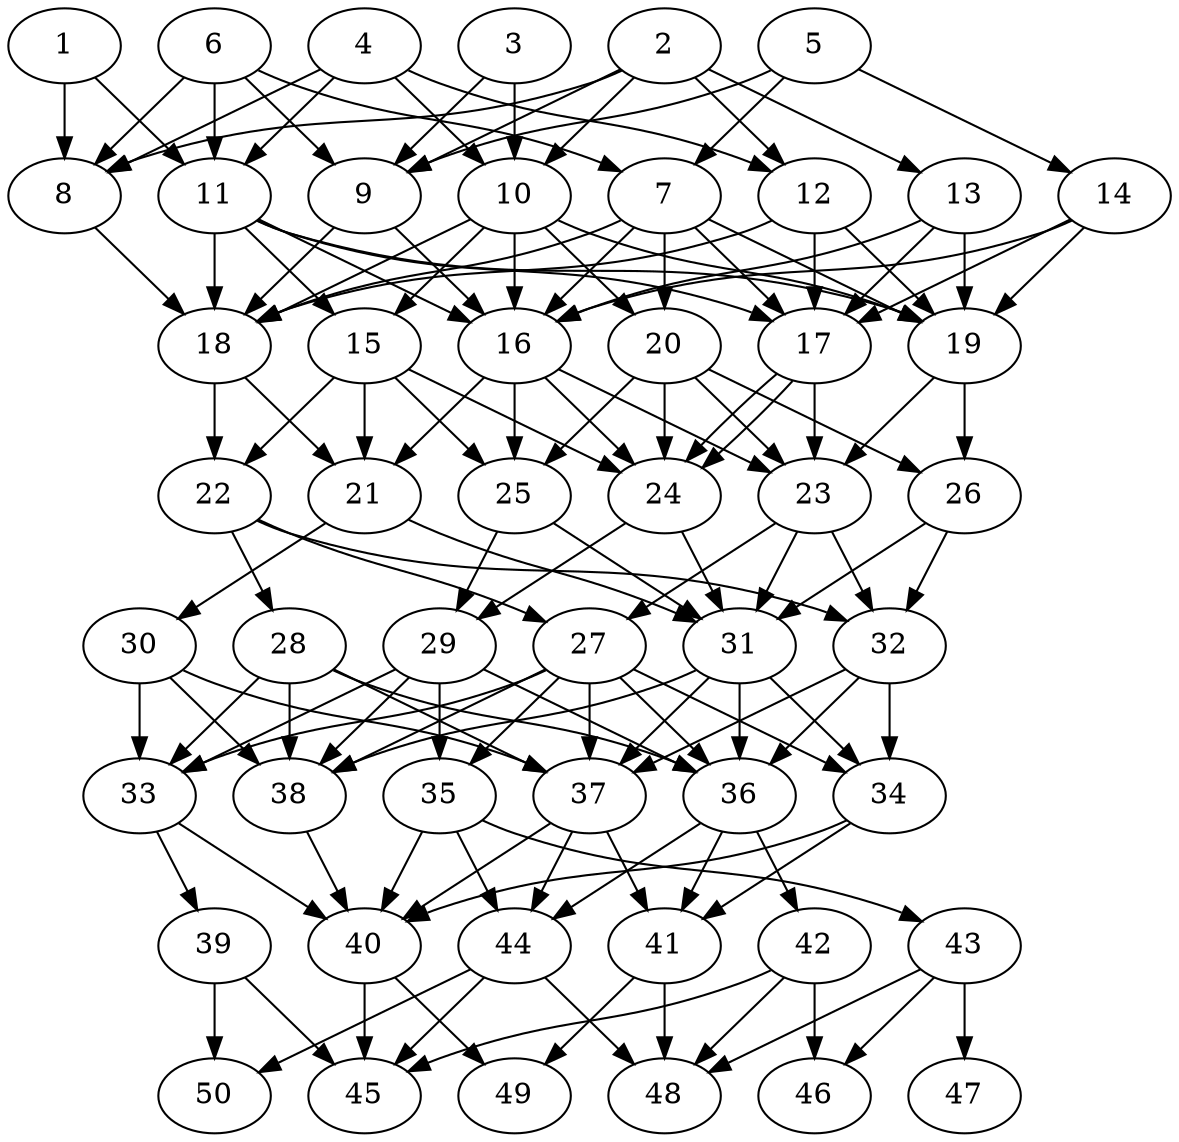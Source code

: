 // DAG automatically generated by daggen at Tue Jul 18 11:30:58 2017
// ./daggen --dot -n 50 --fat 0.5 --regular 0.8 --density 0.8 --jump 1 
digraph G {
  1 [size="16262454607", alpha="0.14"]
  1 -> 8 [size ="411041792"]
  1 -> 11 [size ="411041792"]
  2 [size="10414031047", alpha="0.13"]
  2 -> 8 [size ="679477248"]
  2 -> 9 [size ="679477248"]
  2 -> 10 [size ="679477248"]
  2 -> 12 [size ="679477248"]
  2 -> 13 [size ="679477248"]
  3 [size="231928233984", alpha="0.02"]
  3 -> 9 [size ="301989888"]
  3 -> 10 [size ="301989888"]
  4 [size="51894755966", alpha="0.07"]
  4 -> 8 [size ="838860800"]
  4 -> 10 [size ="838860800"]
  4 -> 11 [size ="838860800"]
  4 -> 12 [size ="838860800"]
  5 [size="1073741824000", alpha="0.18"]
  5 -> 7 [size ="838860800"]
  5 -> 9 [size ="838860800"]
  5 -> 14 [size ="838860800"]
  6 [size="14970427857", alpha="0.09"]
  6 -> 7 [size ="75497472"]
  6 -> 8 [size ="75497472"]
  6 -> 9 [size ="75497472"]
  6 -> 11 [size ="75497472"]
  7 [size="782757789696", alpha="0.03"]
  7 -> 16 [size ="679477248"]
  7 -> 17 [size ="679477248"]
  7 -> 18 [size ="679477248"]
  7 -> 19 [size ="679477248"]
  7 -> 20 [size ="679477248"]
  8 [size="879551369164", alpha="0.06"]
  8 -> 18 [size ="536870912"]
  9 [size="231928233984", alpha="0.07"]
  9 -> 16 [size ="301989888"]
  9 -> 18 [size ="301989888"]
  10 [size="68719476736", alpha="0.15"]
  10 -> 15 [size ="134217728"]
  10 -> 16 [size ="134217728"]
  10 -> 18 [size ="134217728"]
  10 -> 19 [size ="134217728"]
  10 -> 20 [size ="134217728"]
  11 [size="782757789696", alpha="0.16"]
  11 -> 15 [size ="679477248"]
  11 -> 16 [size ="679477248"]
  11 -> 17 [size ="679477248"]
  11 -> 18 [size ="679477248"]
  11 -> 19 [size ="679477248"]
  12 [size="6554166596", alpha="0.10"]
  12 -> 17 [size ="301989888"]
  12 -> 18 [size ="301989888"]
  12 -> 19 [size ="301989888"]
  13 [size="4949452037", alpha="0.16"]
  13 -> 16 [size ="411041792"]
  13 -> 17 [size ="411041792"]
  13 -> 19 [size ="411041792"]
  14 [size="22758479249", alpha="0.19"]
  14 -> 16 [size ="33554432"]
  14 -> 17 [size ="33554432"]
  14 -> 19 [size ="33554432"]
  15 [size="549755813888", alpha="0.09"]
  15 -> 21 [size ="536870912"]
  15 -> 22 [size ="536870912"]
  15 -> 24 [size ="536870912"]
  15 -> 25 [size ="536870912"]
  16 [size="30395092247", alpha="0.08"]
  16 -> 21 [size ="679477248"]
  16 -> 23 [size ="679477248"]
  16 -> 24 [size ="679477248"]
  16 -> 25 [size ="679477248"]
  17 [size="822302346792", alpha="0.02"]
  17 -> 23 [size ="679477248"]
  17 -> 24 [size ="679477248"]
  17 -> 24 [size ="679477248"]
  18 [size="390142747408", alpha="0.06"]
  18 -> 21 [size ="301989888"]
  18 -> 22 [size ="301989888"]
  19 [size="134217728000", alpha="0.17"]
  19 -> 23 [size ="209715200"]
  19 -> 26 [size ="209715200"]
  20 [size="1073741824000", alpha="0.11"]
  20 -> 23 [size ="838860800"]
  20 -> 24 [size ="838860800"]
  20 -> 25 [size ="838860800"]
  20 -> 26 [size ="838860800"]
  21 [size="11020481720", alpha="0.08"]
  21 -> 30 [size ="209715200"]
  21 -> 31 [size ="209715200"]
  22 [size="3183754267", alpha="0.19"]
  22 -> 27 [size ="75497472"]
  22 -> 28 [size ="75497472"]
  22 -> 32 [size ="75497472"]
  23 [size="231928233984", alpha="0.07"]
  23 -> 27 [size ="301989888"]
  23 -> 31 [size ="301989888"]
  23 -> 32 [size ="301989888"]
  24 [size="1231013277", alpha="0.19"]
  24 -> 29 [size ="75497472"]
  24 -> 31 [size ="75497472"]
  25 [size="25815360477", alpha="0.06"]
  25 -> 29 [size ="679477248"]
  25 -> 31 [size ="679477248"]
  26 [size="191613200124", alpha="0.13"]
  26 -> 31 [size ="134217728"]
  26 -> 32 [size ="134217728"]
  27 [size="368293445632", alpha="0.12"]
  27 -> 33 [size ="411041792"]
  27 -> 34 [size ="411041792"]
  27 -> 35 [size ="411041792"]
  27 -> 36 [size ="411041792"]
  27 -> 37 [size ="411041792"]
  27 -> 38 [size ="411041792"]
  28 [size="49043670491", alpha="0.06"]
  28 -> 33 [size ="838860800"]
  28 -> 36 [size ="838860800"]
  28 -> 37 [size ="838860800"]
  28 -> 38 [size ="838860800"]
  29 [size="500495114496", alpha="0.18"]
  29 -> 33 [size ="536870912"]
  29 -> 35 [size ="536870912"]
  29 -> 36 [size ="536870912"]
  29 -> 38 [size ="536870912"]
  30 [size="10741769775", alpha="0.12"]
  30 -> 33 [size ="33554432"]
  30 -> 37 [size ="33554432"]
  30 -> 38 [size ="33554432"]
  31 [size="10090316175", alpha="0.15"]
  31 -> 34 [size ="411041792"]
  31 -> 36 [size ="411041792"]
  31 -> 37 [size ="411041792"]
  31 -> 38 [size ="411041792"]
  32 [size="252116315663", alpha="0.05"]
  32 -> 34 [size ="209715200"]
  32 -> 36 [size ="209715200"]
  32 -> 37 [size ="209715200"]
  33 [size="68719476736", alpha="0.11"]
  33 -> 39 [size ="134217728"]
  33 -> 40 [size ="134217728"]
  34 [size="236038925044", alpha="0.07"]
  34 -> 40 [size ="536870912"]
  34 -> 41 [size ="536870912"]
  35 [size="33663608080", alpha="0.17"]
  35 -> 40 [size ="679477248"]
  35 -> 43 [size ="679477248"]
  35 -> 44 [size ="679477248"]
  36 [size="5071138887", alpha="0.07"]
  36 -> 41 [size ="411041792"]
  36 -> 42 [size ="411041792"]
  36 -> 44 [size ="411041792"]
  37 [size="630515258145", alpha="0.14"]
  37 -> 40 [size ="411041792"]
  37 -> 41 [size ="411041792"]
  37 -> 44 [size ="411041792"]
  38 [size="10543777250", alpha="0.13"]
  38 -> 40 [size ="33554432"]
  39 [size="4519462748", alpha="0.17"]
  39 -> 45 [size ="209715200"]
  39 -> 50 [size ="209715200"]
  40 [size="14181941622", alpha="0.05"]
  40 -> 45 [size ="838860800"]
  40 -> 49 [size ="838860800"]
  41 [size="1029715136249", alpha="0.14"]
  41 -> 48 [size ="838860800"]
  41 -> 49 [size ="838860800"]
  42 [size="173380387681", alpha="0.14"]
  42 -> 45 [size ="679477248"]
  42 -> 46 [size ="679477248"]
  42 -> 48 [size ="679477248"]
  43 [size="549755813888", alpha="0.08"]
  43 -> 46 [size ="536870912"]
  43 -> 47 [size ="536870912"]
  43 -> 48 [size ="536870912"]
  44 [size="8589934592", alpha="0.12"]
  44 -> 45 [size ="33554432"]
  44 -> 48 [size ="33554432"]
  44 -> 50 [size ="33554432"]
  45 [size="888852133364", alpha="0.15"]
  46 [size="8589934592", alpha="0.10"]
  47 [size="782757789696", alpha="0.16"]
  48 [size="29583241106", alpha="0.19"]
  49 [size="4155153651", alpha="0.00"]
  50 [size="30450844507", alpha="0.13"]
}
